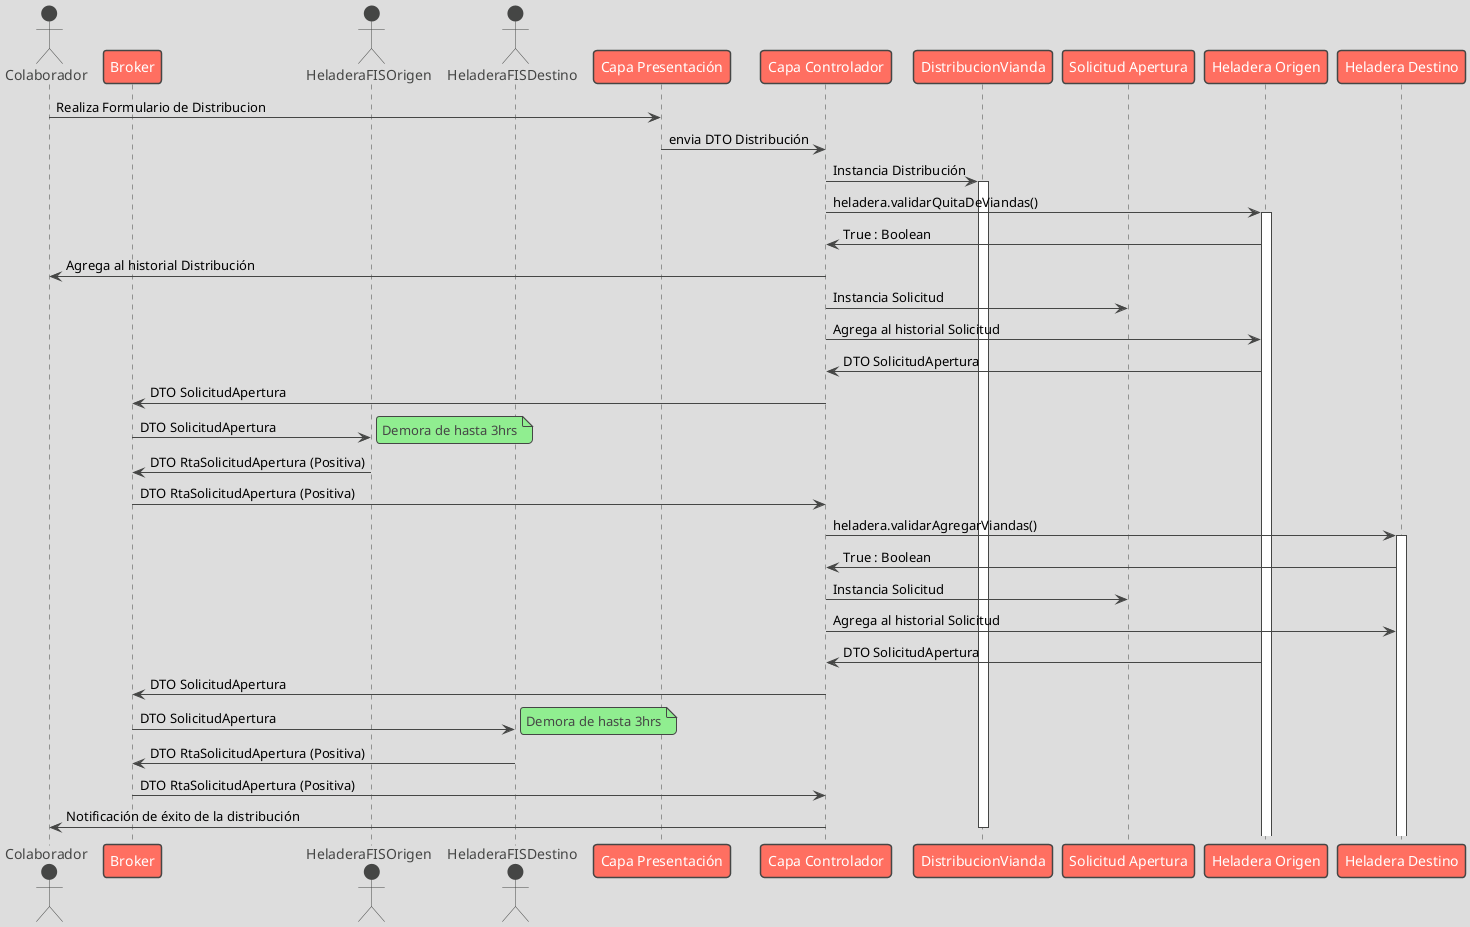 @startuml
!theme toy

actor Colaborador as CLB
participant "Broker" as BRK
actor HeladeraFISOrigen as HFO
actor HeladeraFISDestino as HFD
participant "Capa Presentación" as CP
participant "Capa Controlador" as CNT
participant "DistribucionVianda" as DIS
participant "Solicitud Apertura" as SLT
participant "Heladera Origen" as HO
participant "Heladera Destino" as HD

CLB -> CP: Realiza Formulario de Distribucion
CP-> CNT: envia DTO Distribución
CNT-> DIS: Instancia Distribución
activate DIS
CNT -> HO: heladera.validarQuitaDeViandas()
activate HO
HO-> CNT: True : Boolean
CNT -> CLB: Agrega al historial Distribución
CNT -> SLT: Instancia Solicitud
CNT -> HO: Agrega al historial Solicitud
HO -> CNT: DTO SolicitudApertura
CNT -> BRK: DTO SolicitudApertura
BRK -> HFO: DTO SolicitudApertura
note right: Demora de hasta 3hrs 
HFO -> BRK: DTO RtaSolicitudApertura (Positiva)
BRK -> CNT: DTO RtaSolicitudApertura (Positiva)

CNT -> HD: heladera.validarAgregarViandas()
activate HD
HD-> CNT: True : Boolean
CNT -> SLT: Instancia Solicitud
CNT -> HD: Agrega al historial Solicitud
HO -> CNT: DTO SolicitudApertura
CNT -> BRK: DTO SolicitudApertura
BRK -> HFD: DTO SolicitudApertura
note right: Demora de hasta 3hrs 
HFD -> BRK: DTO RtaSolicitudApertura (Positiva)
BRK -> CNT: DTO RtaSolicitudApertura (Positiva)

CNT -> CLB: Notificación de éxito de la distribución
deactivate DIS


/'
participant "Sistema de Distribución" as SD
participant "Heladera Origen" as HO
participant "Heladera Destino" as HD

Colaborador -> SD: Iniciar sesión (Sesión iniciada)
activate Colaborador

Colaborador -> SD: Detallar heladera de origen y destino, y motivo de distribución
Colaborador -> SD: Tocar botón para comenzar la distribución
activate SD
SD -> SD: Validar heladera.cantidadViandasVirtual() < heladera.cantidadMáximaViandas
SD -> SD: Agregar al historial de contribuciones del colaborador

SD -> HO: Solicitud de apertura de heladera de origen (Empieza cronómetro 3 hs)
Colaborador -> HO: Dirigirse a heladera de origen y verificar solicitud
HO -> HO: Verificar solicitud válida
Colaborador -> HO: Abrir heladera de origen y sacar viandas
Colaborador -> SD: quitarViandasDeOrigen()
note right: Llama al método para quitar viandas efectivamente sacadas
SD -> HO: quitarViandasDeOrigen()

SD -> HD: Solicitud de apertura de heladera de destino (Empieza cronómetro 3 hs)
Colaborador -> HD: Dirigirse a heladera de destino y verificar solicitud
HD -> HD: Verificar solicitud válida
Colaborador -> HD: Ingresar viandas a heladera de destino
Colaborador -> SD: ponerViandasDeDestino()
note right: Llama al método para poner viandas en heladera de destino
SD -> HD: ponerViandasDeDestino()

SD -> SD: Marcar distribución como terminada (terminada = true)



-----------------


'cantidadViandasVirtual = heladera.cantidadViandas() + lasCantidadesDeLasSolicitudesDeViandasAAgregar + lasCantidadesDeLasSolicitudesDeViandasAQuitar

--------------------

1. El colaborador ya tiene una sesión iniciada.
2. El colaborador detalla la heladera de origen y destino, y el motivo de distribución. 
    2.1. El colaborador toca un botón para comenzar la distribución.
    2.2. Se valida que la (heladeraOrigen.cantidadViandas() - distribucion.cantidadViandas) > 0.
    2.3. Se agrega al historial de contribuciones de la persona.
3. Se manda la solicitud de apertura de la heladera de origen para sacar viandas. Empieza a correr el cronómetro de 3 hs. 
4. El colaborador se dirige a la heladera de origen y se verifica que la solicitud sea válida.
    4.1. El colaborador abre la heladera de origen y saca las viandas. 
    4.2. La solicitud de algún modo debe llamar el metodo quitarViandasDeOrigen() de la distribución y quitar las viandas que efectivamente quito.
5. Se manda la solicitud de apertura de la heladera de destino para ingresar viandas. Empieza a correr el cronómetro de 3 hs.
6. El colaborador se dirige a la heladera de destino y se verifica que la solicitud sea valida.
    6.1. Se valida que la heladeraDestino.cantidadViandasVirtual() < heladeraDestino.cantidadMáximaViandas
    6.1. El colaborador ingresa las viandas a la heladera de destino. 
    6.2. La solicitud de algún modo debe llamar el metodo ponerViandasDeDestino() de la distribución y meter las viandas que quitó de la heladera origen en la de destino.
    6.3. Se marca la distribucion como terminada (terminada = true).
    
'/

@enduml
